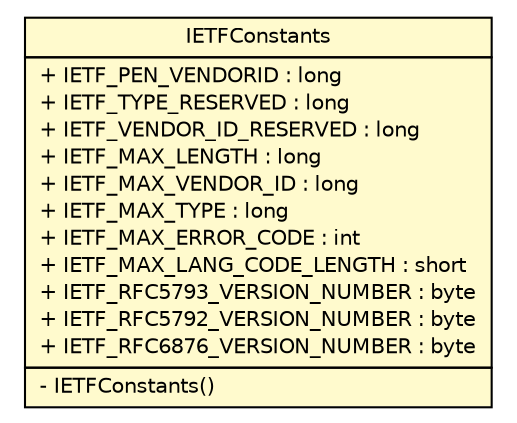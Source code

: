 #!/usr/local/bin/dot
#
# Class diagram 
# Generated by UMLGraph version R5_6 (http://www.umlgraph.org/)
#

digraph G {
	edge [fontname="Helvetica",fontsize=10,labelfontname="Helvetica",labelfontsize=10];
	node [fontname="Helvetica",fontsize=10,shape=plaintext];
	nodesep=0.25;
	ranksep=0.5;
	// de.hsbremen.tc.tnc.IETFConstants
	c603 [label=<<table title="de.hsbremen.tc.tnc.IETFConstants" border="0" cellborder="1" cellspacing="0" cellpadding="2" port="p" bgcolor="lemonChiffon" href="./IETFConstants.html">
		<tr><td><table border="0" cellspacing="0" cellpadding="1">
<tr><td align="center" balign="center"> IETFConstants </td></tr>
		</table></td></tr>
		<tr><td><table border="0" cellspacing="0" cellpadding="1">
<tr><td align="left" balign="left"> + IETF_PEN_VENDORID : long </td></tr>
<tr><td align="left" balign="left"> + IETF_TYPE_RESERVED : long </td></tr>
<tr><td align="left" balign="left"> + IETF_VENDOR_ID_RESERVED : long </td></tr>
<tr><td align="left" balign="left"> + IETF_MAX_LENGTH : long </td></tr>
<tr><td align="left" balign="left"> + IETF_MAX_VENDOR_ID : long </td></tr>
<tr><td align="left" balign="left"> + IETF_MAX_TYPE : long </td></tr>
<tr><td align="left" balign="left"> + IETF_MAX_ERROR_CODE : int </td></tr>
<tr><td align="left" balign="left"> + IETF_MAX_LANG_CODE_LENGTH : short </td></tr>
<tr><td align="left" balign="left"> + IETF_RFC5793_VERSION_NUMBER : byte </td></tr>
<tr><td align="left" balign="left"> + IETF_RFC5792_VERSION_NUMBER : byte </td></tr>
<tr><td align="left" balign="left"> + IETF_RFC6876_VERSION_NUMBER : byte </td></tr>
		</table></td></tr>
		<tr><td><table border="0" cellspacing="0" cellpadding="1">
<tr><td align="left" balign="left"> - IETFConstants() </td></tr>
		</table></td></tr>
		</table>>, URL="./IETFConstants.html", fontname="Helvetica", fontcolor="black", fontsize=10.0];
}


